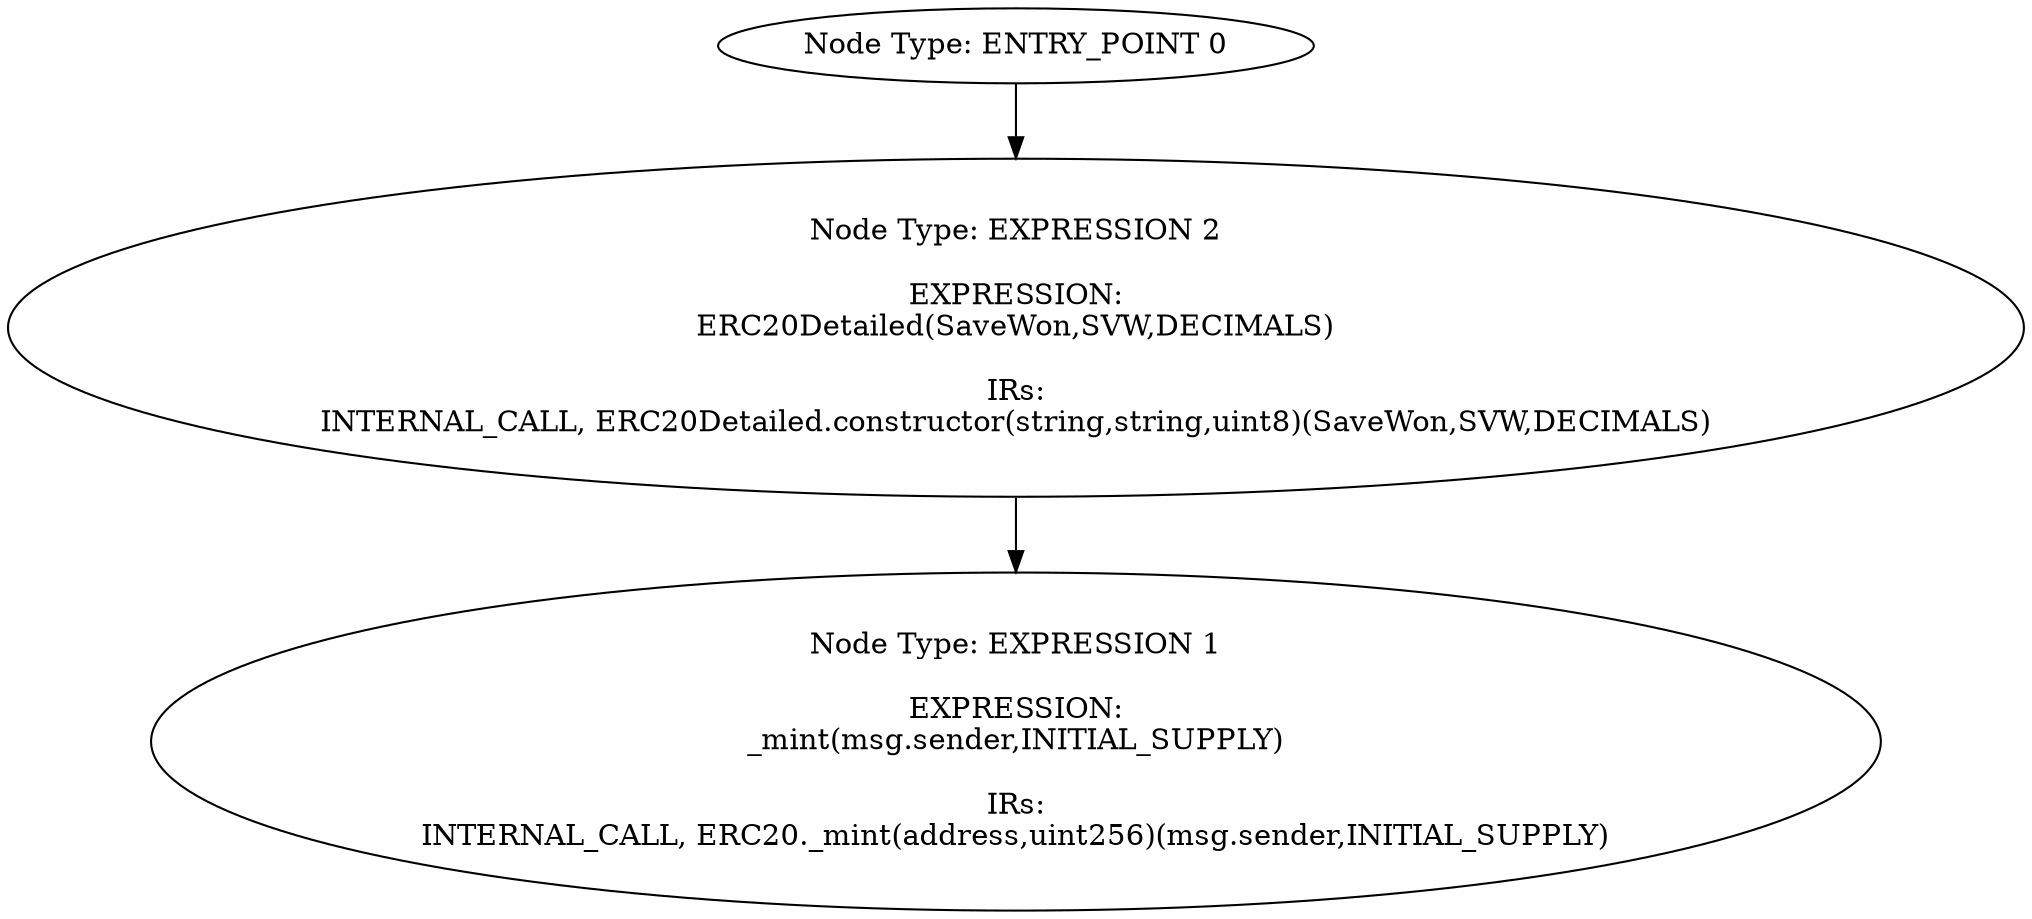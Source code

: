 digraph{
0[label="Node Type: ENTRY_POINT 0
"];
0->2;
1[label="Node Type: EXPRESSION 1

EXPRESSION:
_mint(msg.sender,INITIAL_SUPPLY)

IRs:
INTERNAL_CALL, ERC20._mint(address,uint256)(msg.sender,INITIAL_SUPPLY)"];
2[label="Node Type: EXPRESSION 2

EXPRESSION:
ERC20Detailed(SaveWon,SVW,DECIMALS)

IRs:
INTERNAL_CALL, ERC20Detailed.constructor(string,string,uint8)(SaveWon,SVW,DECIMALS)"];
2->1;
}
